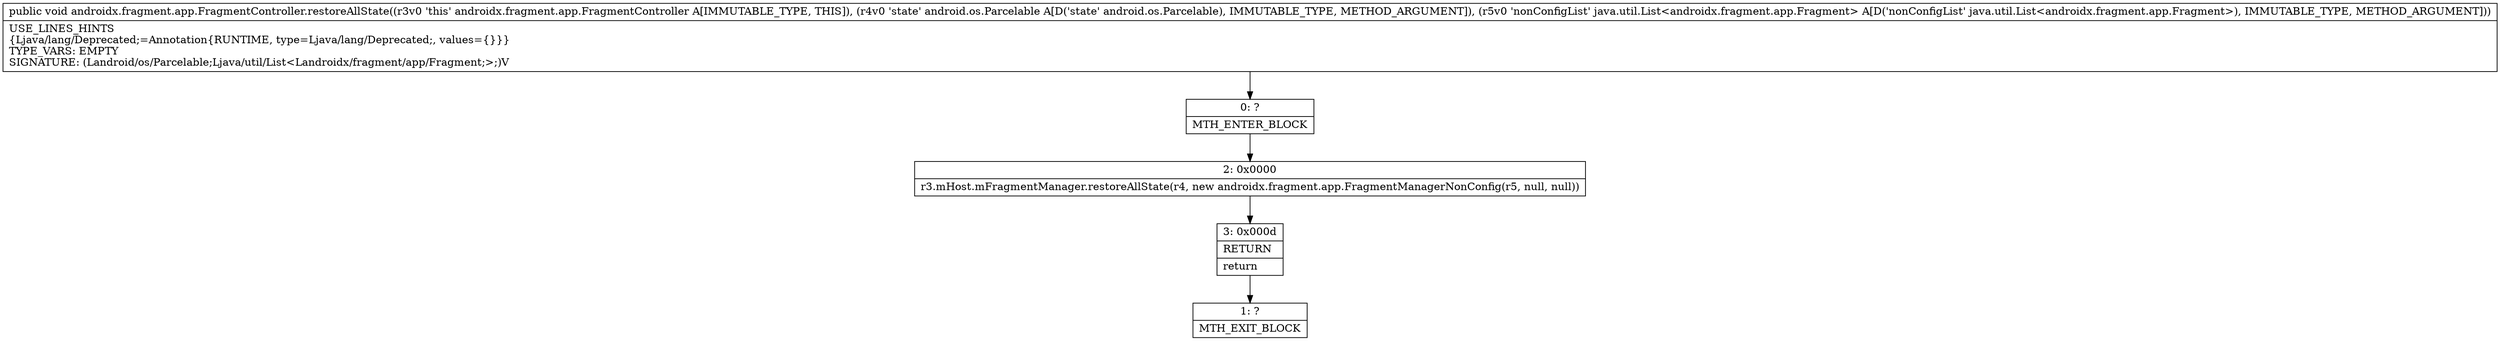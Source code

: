 digraph "CFG forandroidx.fragment.app.FragmentController.restoreAllState(Landroid\/os\/Parcelable;Ljava\/util\/List;)V" {
Node_0 [shape=record,label="{0\:\ ?|MTH_ENTER_BLOCK\l}"];
Node_2 [shape=record,label="{2\:\ 0x0000|r3.mHost.mFragmentManager.restoreAllState(r4, new androidx.fragment.app.FragmentManagerNonConfig(r5, null, null))\l}"];
Node_3 [shape=record,label="{3\:\ 0x000d|RETURN\l|return\l}"];
Node_1 [shape=record,label="{1\:\ ?|MTH_EXIT_BLOCK\l}"];
MethodNode[shape=record,label="{public void androidx.fragment.app.FragmentController.restoreAllState((r3v0 'this' androidx.fragment.app.FragmentController A[IMMUTABLE_TYPE, THIS]), (r4v0 'state' android.os.Parcelable A[D('state' android.os.Parcelable), IMMUTABLE_TYPE, METHOD_ARGUMENT]), (r5v0 'nonConfigList' java.util.List\<androidx.fragment.app.Fragment\> A[D('nonConfigList' java.util.List\<androidx.fragment.app.Fragment\>), IMMUTABLE_TYPE, METHOD_ARGUMENT]))  | USE_LINES_HINTS\l\{Ljava\/lang\/Deprecated;=Annotation\{RUNTIME, type=Ljava\/lang\/Deprecated;, values=\{\}\}\}\lTYPE_VARS: EMPTY\lSIGNATURE: (Landroid\/os\/Parcelable;Ljava\/util\/List\<Landroidx\/fragment\/app\/Fragment;\>;)V\l}"];
MethodNode -> Node_0;Node_0 -> Node_2;
Node_2 -> Node_3;
Node_3 -> Node_1;
}


